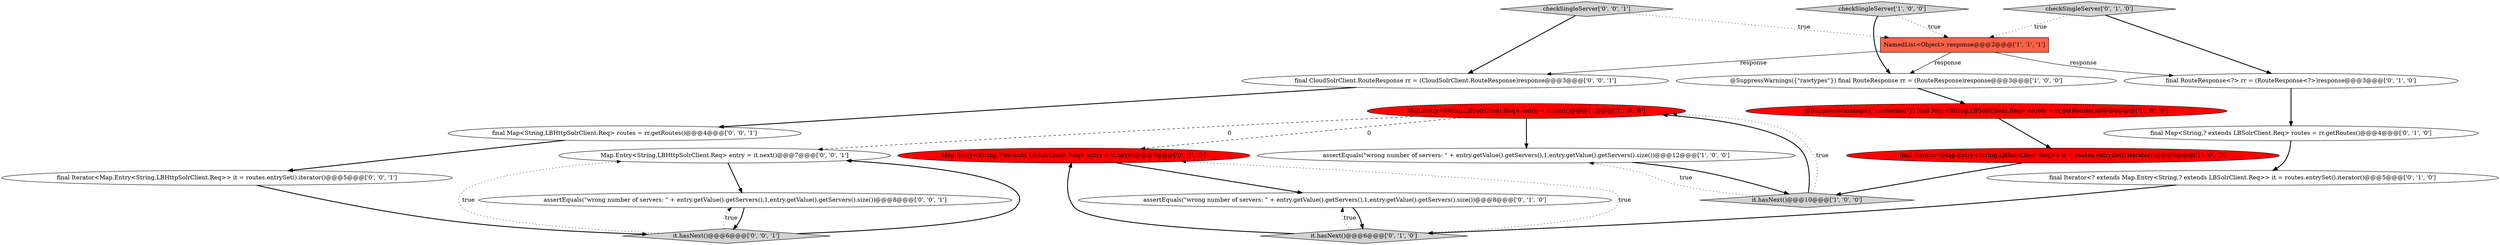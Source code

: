 digraph {
1 [style = filled, label = "Map.Entry<String,LBSolrClient.Req> entry = it.next()@@@11@@@['1', '0', '0']", fillcolor = red, shape = ellipse image = "AAA1AAABBB1BBB"];
5 [style = filled, label = "final Iterator<Map.Entry<String,LBSolrClient.Req>> it = routes.entrySet().iterator()@@@9@@@['1', '0', '0']", fillcolor = red, shape = ellipse image = "AAA1AAABBB1BBB"];
3 [style = filled, label = "checkSingleServer['1', '0', '0']", fillcolor = lightgray, shape = diamond image = "AAA0AAABBB1BBB"];
13 [style = filled, label = "checkSingleServer['0', '1', '0']", fillcolor = lightgray, shape = diamond image = "AAA0AAABBB2BBB"];
17 [style = filled, label = "final CloudSolrClient.RouteResponse rr = (CloudSolrClient.RouteResponse)response@@@3@@@['0', '0', '1']", fillcolor = white, shape = ellipse image = "AAA0AAABBB3BBB"];
6 [style = filled, label = "assertEquals(\"wrong number of servers: \" + entry.getValue().getServers(),1,entry.getValue().getServers().size())@@@12@@@['1', '0', '0']", fillcolor = white, shape = ellipse image = "AAA0AAABBB1BBB"];
16 [style = filled, label = "it.hasNext()@@@6@@@['0', '0', '1']", fillcolor = lightgray, shape = diamond image = "AAA0AAABBB3BBB"];
14 [style = filled, label = "it.hasNext()@@@6@@@['0', '1', '0']", fillcolor = lightgray, shape = diamond image = "AAA0AAABBB2BBB"];
4 [style = filled, label = "@SuppressWarnings({\"unchecked\"}) final Map<String,LBSolrClient.Req> routes = rr.getRoutes()@@@6@@@['1', '0', '0']", fillcolor = red, shape = ellipse image = "AAA1AAABBB1BBB"];
2 [style = filled, label = "NamedList<Object> response@@@2@@@['1', '1', '1']", fillcolor = tomato, shape = box image = "AAA0AAABBB1BBB"];
12 [style = filled, label = "final RouteResponse<?> rr = (RouteResponse<?>)response@@@3@@@['0', '1', '0']", fillcolor = white, shape = ellipse image = "AAA0AAABBB2BBB"];
21 [style = filled, label = "assertEquals(\"wrong number of servers: \" + entry.getValue().getServers(),1,entry.getValue().getServers().size())@@@8@@@['0', '0', '1']", fillcolor = white, shape = ellipse image = "AAA0AAABBB3BBB"];
18 [style = filled, label = "Map.Entry<String,LBHttpSolrClient.Req> entry = it.next()@@@7@@@['0', '0', '1']", fillcolor = white, shape = ellipse image = "AAA0AAABBB3BBB"];
9 [style = filled, label = "final Map<String,? extends LBSolrClient.Req> routes = rr.getRoutes()@@@4@@@['0', '1', '0']", fillcolor = white, shape = ellipse image = "AAA0AAABBB2BBB"];
15 [style = filled, label = "checkSingleServer['0', '0', '1']", fillcolor = lightgray, shape = diamond image = "AAA0AAABBB3BBB"];
20 [style = filled, label = "final Map<String,LBHttpSolrClient.Req> routes = rr.getRoutes()@@@4@@@['0', '0', '1']", fillcolor = white, shape = ellipse image = "AAA0AAABBB3BBB"];
11 [style = filled, label = "Map.Entry<String,? extends LBSolrClient.Req> entry = it.next()@@@7@@@['0', '1', '0']", fillcolor = red, shape = ellipse image = "AAA1AAABBB2BBB"];
19 [style = filled, label = "final Iterator<Map.Entry<String,LBHttpSolrClient.Req>> it = routes.entrySet().iterator()@@@5@@@['0', '0', '1']", fillcolor = white, shape = ellipse image = "AAA0AAABBB3BBB"];
8 [style = filled, label = "assertEquals(\"wrong number of servers: \" + entry.getValue().getServers(),1,entry.getValue().getServers().size())@@@8@@@['0', '1', '0']", fillcolor = white, shape = ellipse image = "AAA0AAABBB2BBB"];
7 [style = filled, label = "@SuppressWarnings({\"rawtypes\"}) final RouteResponse rr = (RouteResponse)response@@@3@@@['1', '0', '0']", fillcolor = white, shape = ellipse image = "AAA0AAABBB1BBB"];
0 [style = filled, label = "it.hasNext()@@@10@@@['1', '0', '0']", fillcolor = lightgray, shape = diamond image = "AAA0AAABBB1BBB"];
10 [style = filled, label = "final Iterator<? extends Map.Entry<String,? extends LBSolrClient.Req>> it = routes.entrySet().iterator()@@@5@@@['0', '1', '0']", fillcolor = white, shape = ellipse image = "AAA0AAABBB2BBB"];
2->17 [style = solid, label="response"];
2->7 [style = solid, label="response"];
16->18 [style = bold, label=""];
10->14 [style = bold, label=""];
15->2 [style = dotted, label="true"];
8->14 [style = bold, label=""];
6->0 [style = bold, label=""];
1->18 [style = dashed, label="0"];
7->4 [style = bold, label=""];
9->10 [style = bold, label=""];
12->9 [style = bold, label=""];
0->6 [style = dotted, label="true"];
19->16 [style = bold, label=""];
13->2 [style = dotted, label="true"];
15->17 [style = bold, label=""];
1->6 [style = bold, label=""];
13->12 [style = bold, label=""];
5->0 [style = bold, label=""];
3->7 [style = bold, label=""];
1->11 [style = dashed, label="0"];
0->1 [style = bold, label=""];
14->8 [style = dotted, label="true"];
21->16 [style = bold, label=""];
11->8 [style = bold, label=""];
14->11 [style = dotted, label="true"];
16->21 [style = dotted, label="true"];
18->21 [style = bold, label=""];
20->19 [style = bold, label=""];
14->11 [style = bold, label=""];
4->5 [style = bold, label=""];
2->12 [style = solid, label="response"];
3->2 [style = dotted, label="true"];
0->1 [style = dotted, label="true"];
17->20 [style = bold, label=""];
16->18 [style = dotted, label="true"];
}
